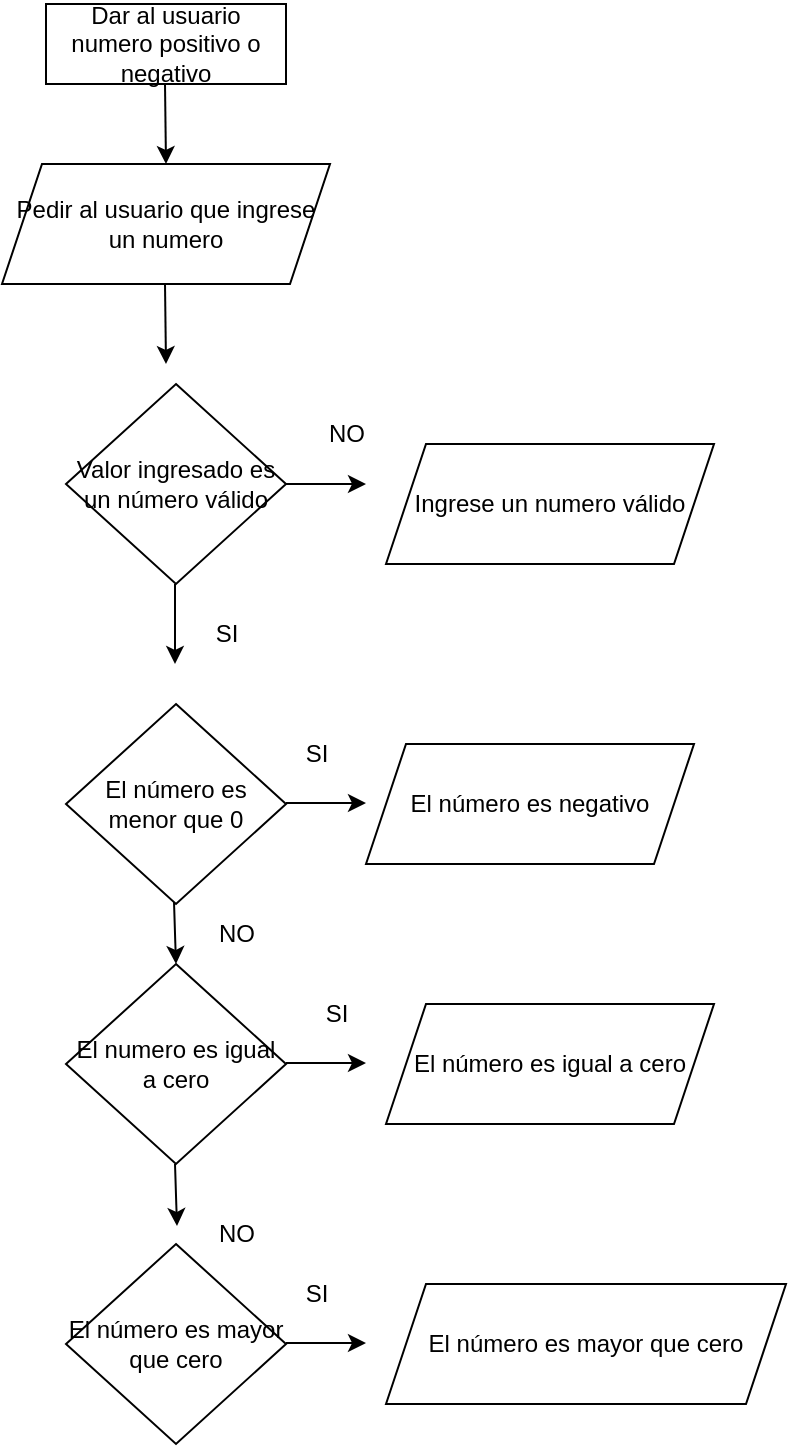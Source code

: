 <mxfile version="26.2.14">
  <diagram name="Página-1" id="_6eM13sWSFtvgrzX14ZX">
    <mxGraphModel dx="1360" dy="793" grid="1" gridSize="10" guides="1" tooltips="1" connect="1" arrows="1" fold="1" page="1" pageScale="1" pageWidth="827" pageHeight="1169" math="0" shadow="0">
      <root>
        <mxCell id="0" />
        <mxCell id="1" parent="0" />
        <mxCell id="-JwGNTHv3zOCgEI-EXCk-1" value="Dar al usuario numero positivo o negativo" style="rounded=0;whiteSpace=wrap;html=1;" vertex="1" parent="1">
          <mxGeometry x="330" y="40" width="120" height="40" as="geometry" />
        </mxCell>
        <mxCell id="-JwGNTHv3zOCgEI-EXCk-2" value="" style="endArrow=classic;html=1;rounded=0;" edge="1" parent="1">
          <mxGeometry width="50" height="50" relative="1" as="geometry">
            <mxPoint x="389.5" y="80" as="sourcePoint" />
            <mxPoint x="390" y="120" as="targetPoint" />
          </mxGeometry>
        </mxCell>
        <mxCell id="-JwGNTHv3zOCgEI-EXCk-6" value="Pedir al usuario que ingrese un numero" style="shape=parallelogram;perimeter=parallelogramPerimeter;whiteSpace=wrap;html=1;fixedSize=1;" vertex="1" parent="1">
          <mxGeometry x="308" y="120" width="164" height="60" as="geometry" />
        </mxCell>
        <mxCell id="-JwGNTHv3zOCgEI-EXCk-7" value="Valor ingresado es un número válido" style="rhombus;whiteSpace=wrap;html=1;" vertex="1" parent="1">
          <mxGeometry x="340" y="230" width="110" height="100" as="geometry" />
        </mxCell>
        <mxCell id="-JwGNTHv3zOCgEI-EXCk-8" value="" style="endArrow=classic;html=1;rounded=0;" edge="1" parent="1">
          <mxGeometry width="50" height="50" relative="1" as="geometry">
            <mxPoint x="389.5" y="180" as="sourcePoint" />
            <mxPoint x="390" y="220" as="targetPoint" />
          </mxGeometry>
        </mxCell>
        <mxCell id="-JwGNTHv3zOCgEI-EXCk-10" value="" style="endArrow=classic;html=1;rounded=0;" edge="1" parent="1">
          <mxGeometry width="50" height="50" relative="1" as="geometry">
            <mxPoint x="450" y="280" as="sourcePoint" />
            <mxPoint x="490" y="280" as="targetPoint" />
          </mxGeometry>
        </mxCell>
        <mxCell id="-JwGNTHv3zOCgEI-EXCk-11" value="" style="endArrow=classic;html=1;rounded=0;" edge="1" parent="1">
          <mxGeometry width="50" height="50" relative="1" as="geometry">
            <mxPoint x="394.5" y="330" as="sourcePoint" />
            <mxPoint x="394.5" y="370" as="targetPoint" />
          </mxGeometry>
        </mxCell>
        <mxCell id="-JwGNTHv3zOCgEI-EXCk-12" value="NO" style="text;html=1;align=center;verticalAlign=middle;resizable=0;points=[];autosize=1;strokeColor=none;fillColor=none;" vertex="1" parent="1">
          <mxGeometry x="460" y="240" width="40" height="30" as="geometry" />
        </mxCell>
        <mxCell id="-JwGNTHv3zOCgEI-EXCk-13" value="SI" style="text;html=1;align=center;verticalAlign=middle;resizable=0;points=[];autosize=1;strokeColor=none;fillColor=none;" vertex="1" parent="1">
          <mxGeometry x="405" y="340" width="30" height="30" as="geometry" />
        </mxCell>
        <mxCell id="-JwGNTHv3zOCgEI-EXCk-14" value="Ingrese un numero válido" style="shape=parallelogram;perimeter=parallelogramPerimeter;whiteSpace=wrap;html=1;fixedSize=1;" vertex="1" parent="1">
          <mxGeometry x="500" y="260" width="164" height="60" as="geometry" />
        </mxCell>
        <mxCell id="-JwGNTHv3zOCgEI-EXCk-15" value="El número es menor que 0" style="rhombus;whiteSpace=wrap;html=1;" vertex="1" parent="1">
          <mxGeometry x="340" y="390" width="110" height="100" as="geometry" />
        </mxCell>
        <mxCell id="-JwGNTHv3zOCgEI-EXCk-16" value="El numero es igual a cero" style="rhombus;whiteSpace=wrap;html=1;" vertex="1" parent="1">
          <mxGeometry x="340" y="520" width="110" height="100" as="geometry" />
        </mxCell>
        <mxCell id="-JwGNTHv3zOCgEI-EXCk-17" value="El número es mayor que cero" style="rhombus;whiteSpace=wrap;html=1;" vertex="1" parent="1">
          <mxGeometry x="340" y="660" width="110" height="100" as="geometry" />
        </mxCell>
        <mxCell id="-JwGNTHv3zOCgEI-EXCk-18" value="" style="endArrow=classic;html=1;rounded=0;" edge="1" parent="1">
          <mxGeometry width="50" height="50" relative="1" as="geometry">
            <mxPoint x="450" y="439.5" as="sourcePoint" />
            <mxPoint x="490" y="439.5" as="targetPoint" />
          </mxGeometry>
        </mxCell>
        <mxCell id="-JwGNTHv3zOCgEI-EXCk-19" value="SI" style="text;html=1;align=center;verticalAlign=middle;resizable=0;points=[];autosize=1;strokeColor=none;fillColor=none;" vertex="1" parent="1">
          <mxGeometry x="450" y="400" width="30" height="30" as="geometry" />
        </mxCell>
        <mxCell id="-JwGNTHv3zOCgEI-EXCk-20" value="NO" style="text;html=1;align=center;verticalAlign=middle;resizable=0;points=[];autosize=1;strokeColor=none;fillColor=none;" vertex="1" parent="1">
          <mxGeometry x="405" y="490" width="40" height="30" as="geometry" />
        </mxCell>
        <mxCell id="-JwGNTHv3zOCgEI-EXCk-22" value="" style="endArrow=classic;html=1;rounded=0;entryX=0.5;entryY=0;entryDx=0;entryDy=0;" edge="1" parent="1" target="-JwGNTHv3zOCgEI-EXCk-16">
          <mxGeometry width="50" height="50" relative="1" as="geometry">
            <mxPoint x="394" y="489" as="sourcePoint" />
            <mxPoint x="434" y="489" as="targetPoint" />
          </mxGeometry>
        </mxCell>
        <mxCell id="-JwGNTHv3zOCgEI-EXCk-24" value="" style="endArrow=classic;html=1;rounded=0;entryX=0.5;entryY=0;entryDx=0;entryDy=0;" edge="1" parent="1">
          <mxGeometry width="50" height="50" relative="1" as="geometry">
            <mxPoint x="394.5" y="620" as="sourcePoint" />
            <mxPoint x="395.5" y="651" as="targetPoint" />
          </mxGeometry>
        </mxCell>
        <mxCell id="-JwGNTHv3zOCgEI-EXCk-26" value="NO" style="text;html=1;align=center;verticalAlign=middle;resizable=0;points=[];autosize=1;strokeColor=none;fillColor=none;" vertex="1" parent="1">
          <mxGeometry x="405" y="640" width="40" height="30" as="geometry" />
        </mxCell>
        <mxCell id="-JwGNTHv3zOCgEI-EXCk-27" value="SI" style="text;html=1;align=center;verticalAlign=middle;resizable=0;points=[];autosize=1;strokeColor=none;fillColor=none;" vertex="1" parent="1">
          <mxGeometry x="460" y="530" width="30" height="30" as="geometry" />
        </mxCell>
        <mxCell id="-JwGNTHv3zOCgEI-EXCk-28" value="" style="endArrow=classic;html=1;rounded=0;" edge="1" parent="1">
          <mxGeometry width="50" height="50" relative="1" as="geometry">
            <mxPoint x="450" y="569.5" as="sourcePoint" />
            <mxPoint x="490" y="569.5" as="targetPoint" />
          </mxGeometry>
        </mxCell>
        <mxCell id="-JwGNTHv3zOCgEI-EXCk-29" value="" style="endArrow=classic;html=1;rounded=0;" edge="1" parent="1">
          <mxGeometry width="50" height="50" relative="1" as="geometry">
            <mxPoint x="450" y="709.5" as="sourcePoint" />
            <mxPoint x="490" y="709.5" as="targetPoint" />
          </mxGeometry>
        </mxCell>
        <mxCell id="-JwGNTHv3zOCgEI-EXCk-30" value="SI" style="text;html=1;align=center;verticalAlign=middle;resizable=0;points=[];autosize=1;strokeColor=none;fillColor=none;" vertex="1" parent="1">
          <mxGeometry x="450" y="670" width="30" height="30" as="geometry" />
        </mxCell>
        <mxCell id="-JwGNTHv3zOCgEI-EXCk-31" value="El número es negativo" style="shape=parallelogram;perimeter=parallelogramPerimeter;whiteSpace=wrap;html=1;fixedSize=1;" vertex="1" parent="1">
          <mxGeometry x="490" y="410" width="164" height="60" as="geometry" />
        </mxCell>
        <mxCell id="-JwGNTHv3zOCgEI-EXCk-32" value="El número es igual a cero" style="shape=parallelogram;perimeter=parallelogramPerimeter;whiteSpace=wrap;html=1;fixedSize=1;" vertex="1" parent="1">
          <mxGeometry x="500" y="540" width="164" height="60" as="geometry" />
        </mxCell>
        <mxCell id="-JwGNTHv3zOCgEI-EXCk-33" value="El número es mayor que cero" style="shape=parallelogram;perimeter=parallelogramPerimeter;whiteSpace=wrap;html=1;fixedSize=1;" vertex="1" parent="1">
          <mxGeometry x="500" y="680" width="200" height="60" as="geometry" />
        </mxCell>
      </root>
    </mxGraphModel>
  </diagram>
</mxfile>
